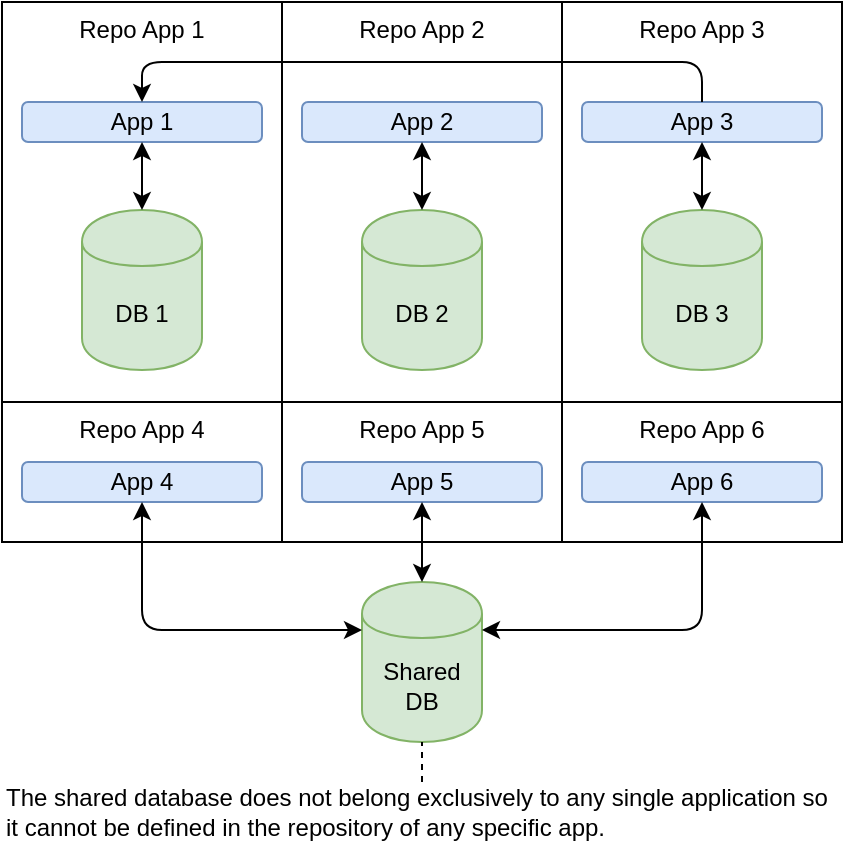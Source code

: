 <mxfile version="12.1.0" type="device" pages="1"><diagram id="lCievM5NgWCdfU3_RI40" name="Page-1"><mxGraphModel dx="1172" dy="678" grid="1" gridSize="10" guides="1" tooltips="1" connect="1" arrows="1" fold="1" page="1" pageScale="1" pageWidth="850" pageHeight="1100" math="0" shadow="0"><root><mxCell id="0"/><mxCell id="1" parent="0"/><mxCell id="xbJs4WITJgWQ5ocMUOJN-14" value="Repo App 3" style="rounded=0;whiteSpace=wrap;html=1;horizontal=1;verticalAlign=top;" parent="1" vertex="1"><mxGeometry x="490" y="120" width="140" height="200" as="geometry"/></mxCell><mxCell id="xbJs4WITJgWQ5ocMUOJN-13" value="Repo App 2" style="rounded=0;whiteSpace=wrap;html=1;horizontal=1;verticalAlign=top;" parent="1" vertex="1"><mxGeometry x="350" y="120" width="140" height="200" as="geometry"/></mxCell><mxCell id="xbJs4WITJgWQ5ocMUOJN-12" value="Repo App 1" style="rounded=0;whiteSpace=wrap;html=1;horizontal=1;verticalAlign=top;" parent="1" vertex="1"><mxGeometry x="210" y="120" width="140" height="200" as="geometry"/></mxCell><mxCell id="xbJs4WITJgWQ5ocMUOJN-1" value="App 1" style="rounded=1;whiteSpace=wrap;html=1;fillColor=#dae8fc;strokeColor=#6c8ebf;" parent="1" vertex="1"><mxGeometry x="220" y="170" width="120" height="20" as="geometry"/></mxCell><mxCell id="xbJs4WITJgWQ5ocMUOJN-2" value="DB 1" style="shape=cylinder;whiteSpace=wrap;html=1;boundedLbl=1;backgroundOutline=1;fillColor=#d5e8d4;strokeColor=#82b366;" parent="1" vertex="1"><mxGeometry x="250" y="224" width="60" height="80" as="geometry"/></mxCell><mxCell id="xbJs4WITJgWQ5ocMUOJN-4" value="" style="endArrow=classic;startArrow=classic;html=1;entryX=0.5;entryY=1;entryDx=0;entryDy=0;exitX=0.5;exitY=0;exitDx=0;exitDy=0;" parent="1" source="xbJs4WITJgWQ5ocMUOJN-2" target="xbJs4WITJgWQ5ocMUOJN-1" edge="1"><mxGeometry width="50" height="50" relative="1" as="geometry"><mxPoint x="120" y="300" as="sourcePoint"/><mxPoint x="170" y="250" as="targetPoint"/></mxGeometry></mxCell><mxCell id="xbJs4WITJgWQ5ocMUOJN-5" value="App 2" style="rounded=1;whiteSpace=wrap;html=1;fillColor=#dae8fc;strokeColor=#6c8ebf;" parent="1" vertex="1"><mxGeometry x="360" y="170" width="120" height="20" as="geometry"/></mxCell><mxCell id="xbJs4WITJgWQ5ocMUOJN-6" value="DB 2" style="shape=cylinder;whiteSpace=wrap;html=1;boundedLbl=1;backgroundOutline=1;fillColor=#d5e8d4;strokeColor=#82b366;" parent="1" vertex="1"><mxGeometry x="390" y="224" width="60" height="80" as="geometry"/></mxCell><mxCell id="xbJs4WITJgWQ5ocMUOJN-7" value="" style="endArrow=classic;startArrow=classic;html=1;entryX=0.5;entryY=1;entryDx=0;entryDy=0;exitX=0.5;exitY=0;exitDx=0;exitDy=0;" parent="1" source="xbJs4WITJgWQ5ocMUOJN-6" target="xbJs4WITJgWQ5ocMUOJN-5" edge="1"><mxGeometry width="50" height="50" relative="1" as="geometry"><mxPoint x="260" y="300" as="sourcePoint"/><mxPoint x="310" y="250" as="targetPoint"/></mxGeometry></mxCell><mxCell id="xbJs4WITJgWQ5ocMUOJN-8" value="App 3" style="rounded=1;whiteSpace=wrap;html=1;fillColor=#dae8fc;strokeColor=#6c8ebf;" parent="1" vertex="1"><mxGeometry x="500" y="170" width="120" height="20" as="geometry"/></mxCell><mxCell id="xbJs4WITJgWQ5ocMUOJN-9" value="DB 3" style="shape=cylinder;whiteSpace=wrap;html=1;boundedLbl=1;backgroundOutline=1;fillColor=#d5e8d4;strokeColor=#82b366;" parent="1" vertex="1"><mxGeometry x="530" y="224" width="60" height="80" as="geometry"/></mxCell><mxCell id="xbJs4WITJgWQ5ocMUOJN-10" value="" style="endArrow=classic;startArrow=classic;html=1;entryX=0.5;entryY=1;entryDx=0;entryDy=0;exitX=0.5;exitY=0;exitDx=0;exitDy=0;" parent="1" source="xbJs4WITJgWQ5ocMUOJN-9" target="xbJs4WITJgWQ5ocMUOJN-8" edge="1"><mxGeometry width="50" height="50" relative="1" as="geometry"><mxPoint x="400" y="300" as="sourcePoint"/><mxPoint x="450" y="250" as="targetPoint"/></mxGeometry></mxCell><mxCell id="xbJs4WITJgWQ5ocMUOJN-11" value="" style="endArrow=classic;html=1;exitX=0.5;exitY=0;exitDx=0;exitDy=0;entryX=0.5;entryY=0;entryDx=0;entryDy=0;" parent="1" source="xbJs4WITJgWQ5ocMUOJN-8" target="xbJs4WITJgWQ5ocMUOJN-1" edge="1"><mxGeometry width="50" height="50" relative="1" as="geometry"><mxPoint x="40" y="210" as="sourcePoint"/><mxPoint x="90" y="160" as="targetPoint"/><Array as="points"><mxPoint x="560" y="150"/><mxPoint x="280" y="150"/></Array></mxGeometry></mxCell><mxCell id="RnL6ttb8Lbwt7sGLmjz6-1" value="Repo App 4" style="rounded=0;whiteSpace=wrap;html=1;horizontal=1;verticalAlign=top;" vertex="1" parent="1"><mxGeometry x="210" y="320" width="140" height="70" as="geometry"/></mxCell><mxCell id="RnL6ttb8Lbwt7sGLmjz6-2" value="App 4" style="rounded=1;whiteSpace=wrap;html=1;fillColor=#dae8fc;strokeColor=#6c8ebf;" vertex="1" parent="1"><mxGeometry x="220" y="350" width="120" height="20" as="geometry"/></mxCell><mxCell id="RnL6ttb8Lbwt7sGLmjz6-3" value="Repo App 5" style="rounded=0;whiteSpace=wrap;html=1;horizontal=1;verticalAlign=top;" vertex="1" parent="1"><mxGeometry x="350" y="320" width="140" height="70" as="geometry"/></mxCell><mxCell id="RnL6ttb8Lbwt7sGLmjz6-4" value="App 5" style="rounded=1;whiteSpace=wrap;html=1;fillColor=#dae8fc;strokeColor=#6c8ebf;" vertex="1" parent="1"><mxGeometry x="360" y="350" width="120" height="20" as="geometry"/></mxCell><mxCell id="RnL6ttb8Lbwt7sGLmjz6-5" value="Repo App 6" style="rounded=0;whiteSpace=wrap;html=1;horizontal=1;verticalAlign=top;" vertex="1" parent="1"><mxGeometry x="490" y="320" width="140" height="70" as="geometry"/></mxCell><mxCell id="RnL6ttb8Lbwt7sGLmjz6-6" value="App 6" style="rounded=1;whiteSpace=wrap;html=1;fillColor=#dae8fc;strokeColor=#6c8ebf;" vertex="1" parent="1"><mxGeometry x="500" y="350" width="120" height="20" as="geometry"/></mxCell><mxCell id="RnL6ttb8Lbwt7sGLmjz6-7" value="Shared DB" style="shape=cylinder;whiteSpace=wrap;html=1;boundedLbl=1;backgroundOutline=1;fillColor=#d5e8d4;strokeColor=#82b366;" vertex="1" parent="1"><mxGeometry x="390" y="410" width="60" height="80" as="geometry"/></mxCell><mxCell id="RnL6ttb8Lbwt7sGLmjz6-8" value="" style="endArrow=classic;startArrow=classic;html=1;entryX=0.5;entryY=1;entryDx=0;entryDy=0;exitX=0;exitY=0.3;exitDx=0;exitDy=0;" edge="1" parent="1" source="RnL6ttb8Lbwt7sGLmjz6-7" target="RnL6ttb8Lbwt7sGLmjz6-2"><mxGeometry width="50" height="50" relative="1" as="geometry"><mxPoint x="110" y="470" as="sourcePoint"/><mxPoint x="160" y="420" as="targetPoint"/><Array as="points"><mxPoint x="280" y="434"/></Array></mxGeometry></mxCell><mxCell id="RnL6ttb8Lbwt7sGLmjz6-9" value="" style="endArrow=classic;startArrow=classic;html=1;entryX=0.5;entryY=1;entryDx=0;entryDy=0;exitX=1;exitY=0.3;exitDx=0;exitDy=0;" edge="1" parent="1" source="RnL6ttb8Lbwt7sGLmjz6-7" target="RnL6ttb8Lbwt7sGLmjz6-6"><mxGeometry width="50" height="50" relative="1" as="geometry"><mxPoint x="180" y="490" as="sourcePoint"/><mxPoint x="230" y="440" as="targetPoint"/><Array as="points"><mxPoint x="560" y="434"/></Array></mxGeometry></mxCell><mxCell id="RnL6ttb8Lbwt7sGLmjz6-10" value="" style="endArrow=classic;startArrow=classic;html=1;entryX=0.5;entryY=1;entryDx=0;entryDy=0;exitX=0.5;exitY=0;exitDx=0;exitDy=0;" edge="1" parent="1" source="RnL6ttb8Lbwt7sGLmjz6-7" target="RnL6ttb8Lbwt7sGLmjz6-4"><mxGeometry width="50" height="50" relative="1" as="geometry"><mxPoint x="170" y="450" as="sourcePoint"/><mxPoint x="220" y="400" as="targetPoint"/></mxGeometry></mxCell><mxCell id="RnL6ttb8Lbwt7sGLmjz6-11" value="The shared database does not belong exclusively to any single application so it cannot be defined in the repository of any specific app." style="text;html=1;strokeColor=none;fillColor=none;align=left;verticalAlign=middle;whiteSpace=wrap;rounded=0;" vertex="1" parent="1"><mxGeometry x="210" y="510" width="420" height="30" as="geometry"/></mxCell><mxCell id="RnL6ttb8Lbwt7sGLmjz6-12" value="" style="endArrow=none;dashed=1;html=1;exitX=0.5;exitY=0;exitDx=0;exitDy=0;entryX=0.5;entryY=1;entryDx=0;entryDy=0;" edge="1" parent="1" source="RnL6ttb8Lbwt7sGLmjz6-11" target="RnL6ttb8Lbwt7sGLmjz6-7"><mxGeometry width="50" height="50" relative="1" as="geometry"><mxPoint x="200" y="440" as="sourcePoint"/><mxPoint x="250" y="390" as="targetPoint"/></mxGeometry></mxCell></root></mxGraphModel></diagram></mxfile>